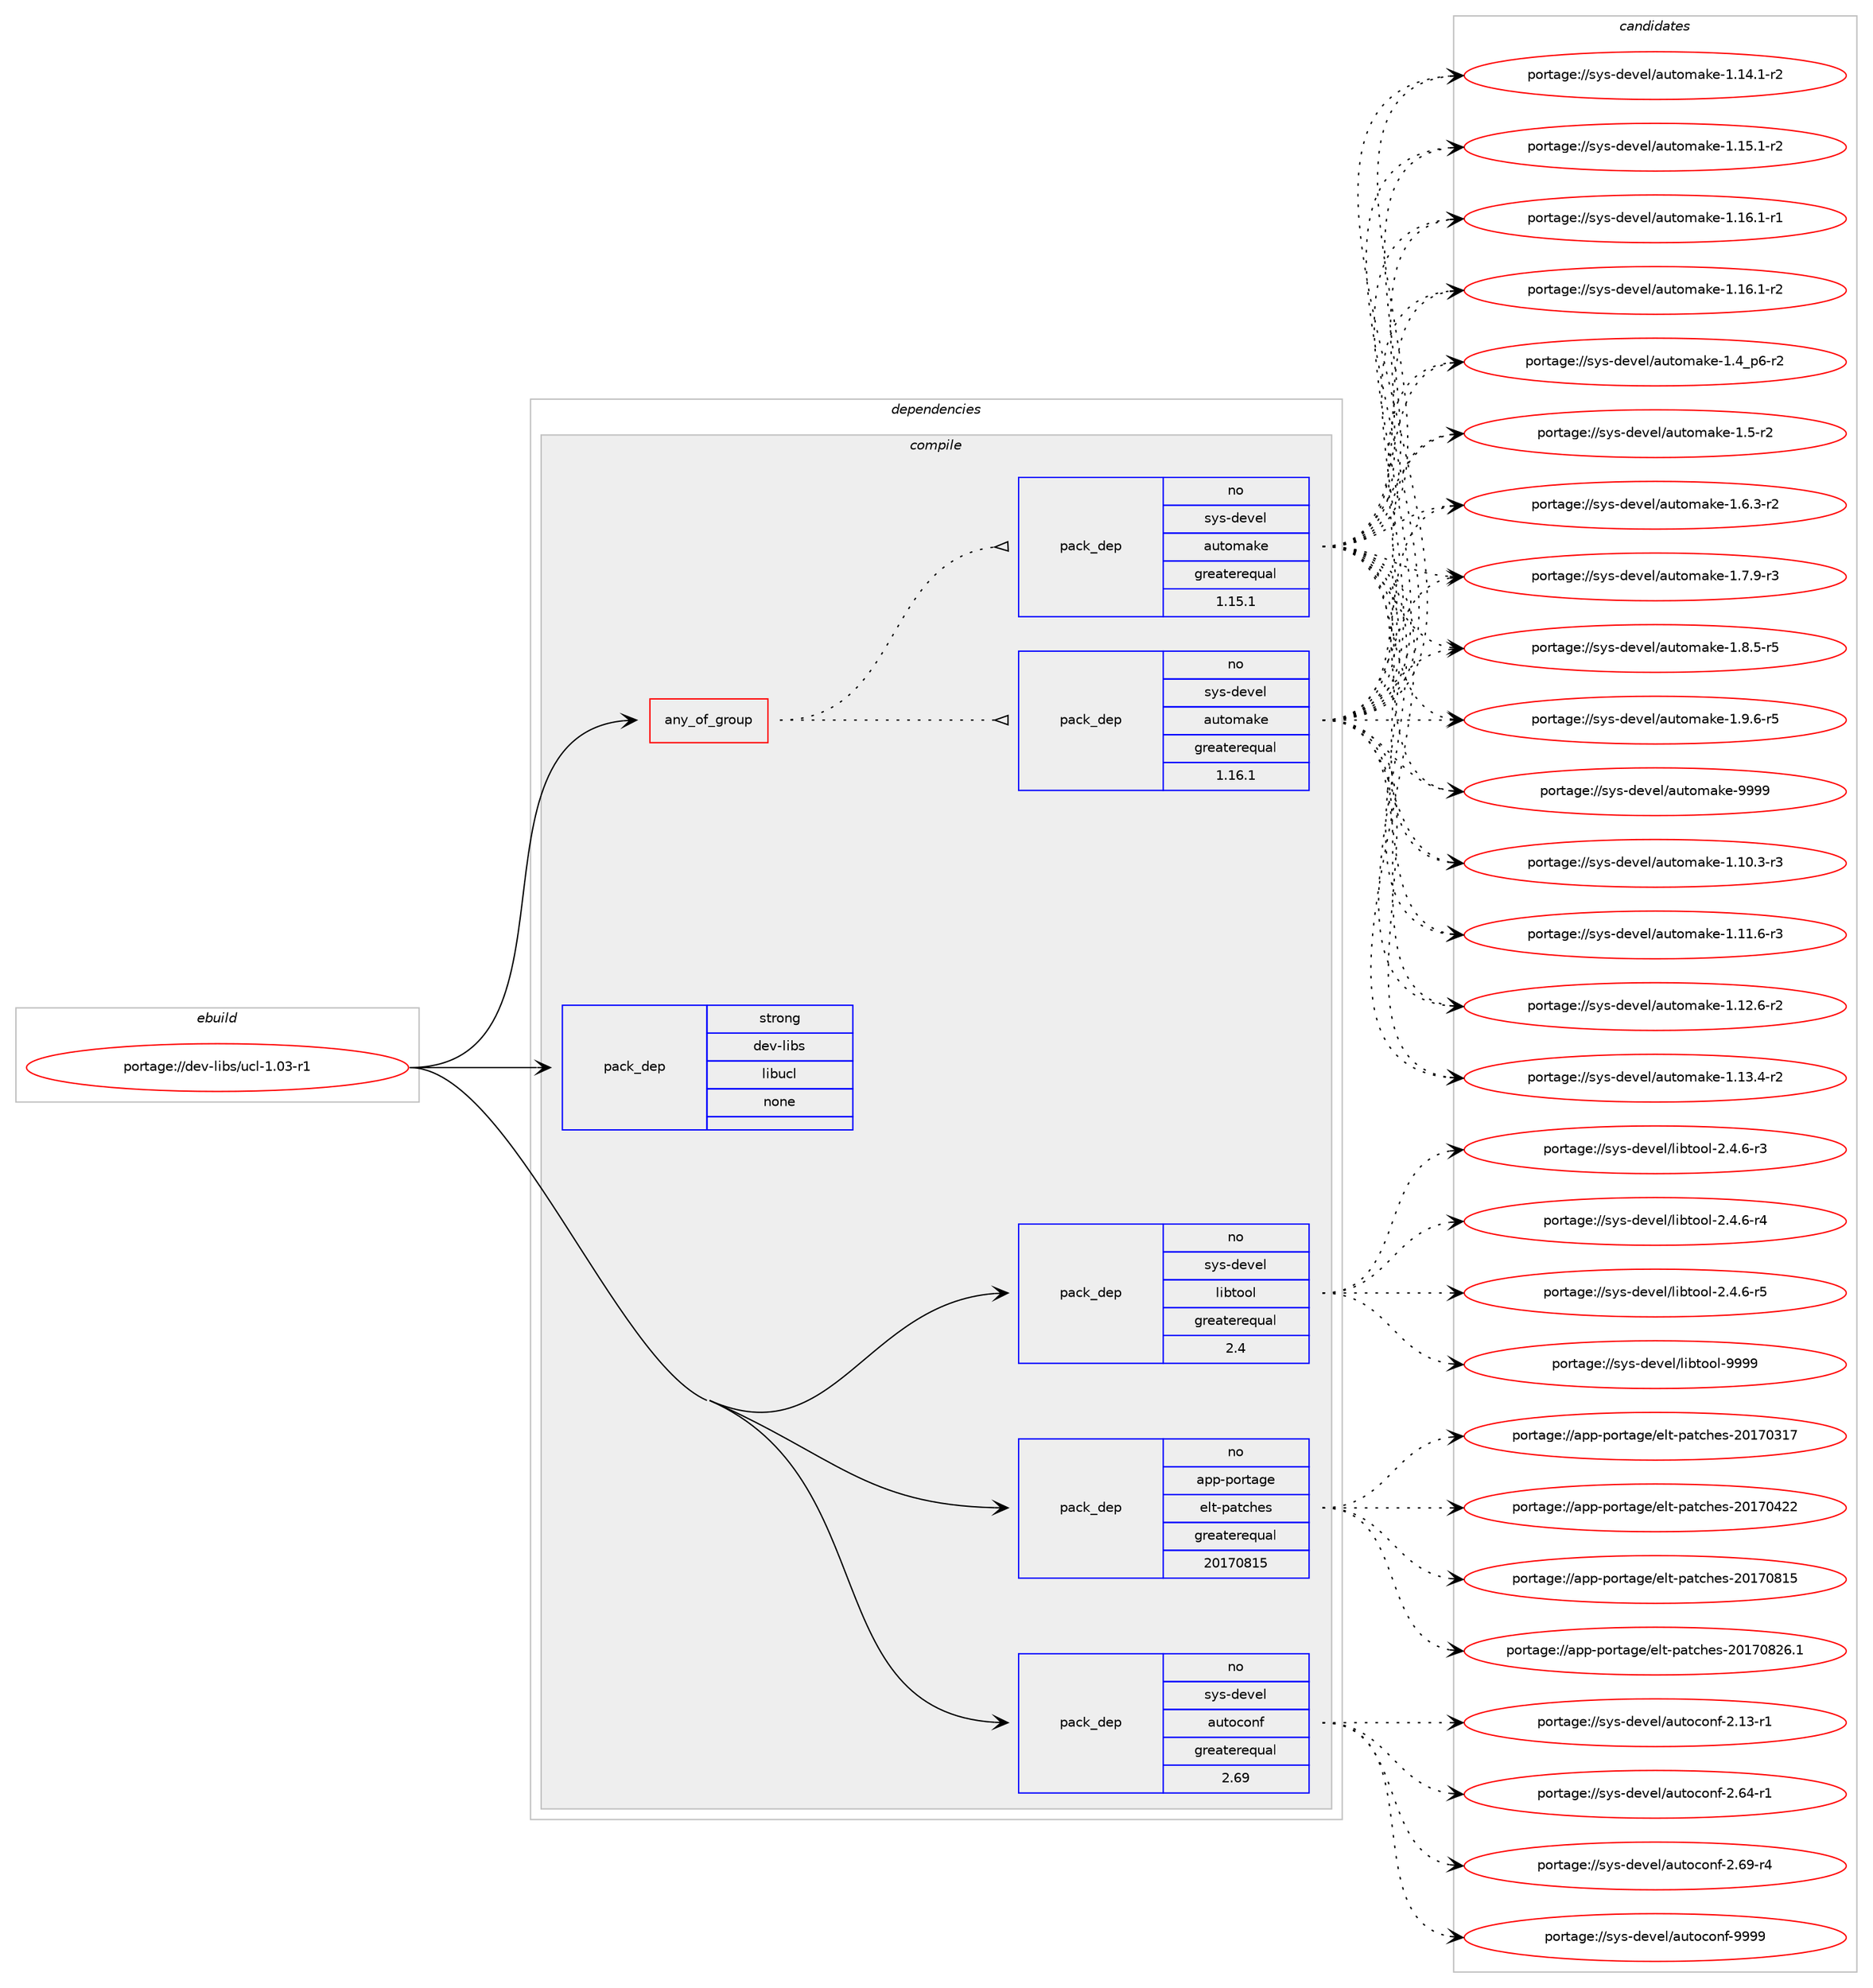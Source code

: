 digraph prolog {

# *************
# Graph options
# *************

newrank=true;
concentrate=true;
compound=true;
graph [rankdir=LR,fontname=Helvetica,fontsize=10,ranksep=1.5];#, ranksep=2.5, nodesep=0.2];
edge  [arrowhead=vee];
node  [fontname=Helvetica,fontsize=10];

# **********
# The ebuild
# **********

subgraph cluster_leftcol {
color=gray;
rank=same;
label=<<i>ebuild</i>>;
id [label="portage://dev-libs/ucl-1.03-r1", color=red, width=4, href="../dev-libs/ucl-1.03-r1.svg"];
}

# ****************
# The dependencies
# ****************

subgraph cluster_midcol {
color=gray;
label=<<i>dependencies</i>>;
subgraph cluster_compile {
fillcolor="#eeeeee";
style=filled;
label=<<i>compile</i>>;
subgraph any3060 {
dependency104166 [label=<<TABLE BORDER="0" CELLBORDER="1" CELLSPACING="0" CELLPADDING="4"><TR><TD CELLPADDING="10">any_of_group</TD></TR></TABLE>>, shape=none, color=red];subgraph pack79163 {
dependency104167 [label=<<TABLE BORDER="0" CELLBORDER="1" CELLSPACING="0" CELLPADDING="4" WIDTH="220"><TR><TD ROWSPAN="6" CELLPADDING="30">pack_dep</TD></TR><TR><TD WIDTH="110">no</TD></TR><TR><TD>sys-devel</TD></TR><TR><TD>automake</TD></TR><TR><TD>greaterequal</TD></TR><TR><TD>1.16.1</TD></TR></TABLE>>, shape=none, color=blue];
}
dependency104166:e -> dependency104167:w [weight=20,style="dotted",arrowhead="oinv"];
subgraph pack79164 {
dependency104168 [label=<<TABLE BORDER="0" CELLBORDER="1" CELLSPACING="0" CELLPADDING="4" WIDTH="220"><TR><TD ROWSPAN="6" CELLPADDING="30">pack_dep</TD></TR><TR><TD WIDTH="110">no</TD></TR><TR><TD>sys-devel</TD></TR><TR><TD>automake</TD></TR><TR><TD>greaterequal</TD></TR><TR><TD>1.15.1</TD></TR></TABLE>>, shape=none, color=blue];
}
dependency104166:e -> dependency104168:w [weight=20,style="dotted",arrowhead="oinv"];
}
id:e -> dependency104166:w [weight=20,style="solid",arrowhead="vee"];
subgraph pack79165 {
dependency104169 [label=<<TABLE BORDER="0" CELLBORDER="1" CELLSPACING="0" CELLPADDING="4" WIDTH="220"><TR><TD ROWSPAN="6" CELLPADDING="30">pack_dep</TD></TR><TR><TD WIDTH="110">no</TD></TR><TR><TD>app-portage</TD></TR><TR><TD>elt-patches</TD></TR><TR><TD>greaterequal</TD></TR><TR><TD>20170815</TD></TR></TABLE>>, shape=none, color=blue];
}
id:e -> dependency104169:w [weight=20,style="solid",arrowhead="vee"];
subgraph pack79166 {
dependency104170 [label=<<TABLE BORDER="0" CELLBORDER="1" CELLSPACING="0" CELLPADDING="4" WIDTH="220"><TR><TD ROWSPAN="6" CELLPADDING="30">pack_dep</TD></TR><TR><TD WIDTH="110">no</TD></TR><TR><TD>sys-devel</TD></TR><TR><TD>autoconf</TD></TR><TR><TD>greaterequal</TD></TR><TR><TD>2.69</TD></TR></TABLE>>, shape=none, color=blue];
}
id:e -> dependency104170:w [weight=20,style="solid",arrowhead="vee"];
subgraph pack79167 {
dependency104171 [label=<<TABLE BORDER="0" CELLBORDER="1" CELLSPACING="0" CELLPADDING="4" WIDTH="220"><TR><TD ROWSPAN="6" CELLPADDING="30">pack_dep</TD></TR><TR><TD WIDTH="110">no</TD></TR><TR><TD>sys-devel</TD></TR><TR><TD>libtool</TD></TR><TR><TD>greaterequal</TD></TR><TR><TD>2.4</TD></TR></TABLE>>, shape=none, color=blue];
}
id:e -> dependency104171:w [weight=20,style="solid",arrowhead="vee"];
subgraph pack79168 {
dependency104172 [label=<<TABLE BORDER="0" CELLBORDER="1" CELLSPACING="0" CELLPADDING="4" WIDTH="220"><TR><TD ROWSPAN="6" CELLPADDING="30">pack_dep</TD></TR><TR><TD WIDTH="110">strong</TD></TR><TR><TD>dev-libs</TD></TR><TR><TD>libucl</TD></TR><TR><TD>none</TD></TR><TR><TD></TD></TR></TABLE>>, shape=none, color=blue];
}
id:e -> dependency104172:w [weight=20,style="solid",arrowhead="vee"];
}
subgraph cluster_compileandrun {
fillcolor="#eeeeee";
style=filled;
label=<<i>compile and run</i>>;
}
subgraph cluster_run {
fillcolor="#eeeeee";
style=filled;
label=<<i>run</i>>;
}
}

# **************
# The candidates
# **************

subgraph cluster_choices {
rank=same;
color=gray;
label=<<i>candidates</i>>;

subgraph choice79163 {
color=black;
nodesep=1;
choiceportage11512111545100101118101108479711711611110997107101454946494846514511451 [label="portage://sys-devel/automake-1.10.3-r3", color=red, width=4,href="../sys-devel/automake-1.10.3-r3.svg"];
choiceportage11512111545100101118101108479711711611110997107101454946494946544511451 [label="portage://sys-devel/automake-1.11.6-r3", color=red, width=4,href="../sys-devel/automake-1.11.6-r3.svg"];
choiceportage11512111545100101118101108479711711611110997107101454946495046544511450 [label="portage://sys-devel/automake-1.12.6-r2", color=red, width=4,href="../sys-devel/automake-1.12.6-r2.svg"];
choiceportage11512111545100101118101108479711711611110997107101454946495146524511450 [label="portage://sys-devel/automake-1.13.4-r2", color=red, width=4,href="../sys-devel/automake-1.13.4-r2.svg"];
choiceportage11512111545100101118101108479711711611110997107101454946495246494511450 [label="portage://sys-devel/automake-1.14.1-r2", color=red, width=4,href="../sys-devel/automake-1.14.1-r2.svg"];
choiceportage11512111545100101118101108479711711611110997107101454946495346494511450 [label="portage://sys-devel/automake-1.15.1-r2", color=red, width=4,href="../sys-devel/automake-1.15.1-r2.svg"];
choiceportage11512111545100101118101108479711711611110997107101454946495446494511449 [label="portage://sys-devel/automake-1.16.1-r1", color=red, width=4,href="../sys-devel/automake-1.16.1-r1.svg"];
choiceportage11512111545100101118101108479711711611110997107101454946495446494511450 [label="portage://sys-devel/automake-1.16.1-r2", color=red, width=4,href="../sys-devel/automake-1.16.1-r2.svg"];
choiceportage115121115451001011181011084797117116111109971071014549465295112544511450 [label="portage://sys-devel/automake-1.4_p6-r2", color=red, width=4,href="../sys-devel/automake-1.4_p6-r2.svg"];
choiceportage11512111545100101118101108479711711611110997107101454946534511450 [label="portage://sys-devel/automake-1.5-r2", color=red, width=4,href="../sys-devel/automake-1.5-r2.svg"];
choiceportage115121115451001011181011084797117116111109971071014549465446514511450 [label="portage://sys-devel/automake-1.6.3-r2", color=red, width=4,href="../sys-devel/automake-1.6.3-r2.svg"];
choiceportage115121115451001011181011084797117116111109971071014549465546574511451 [label="portage://sys-devel/automake-1.7.9-r3", color=red, width=4,href="../sys-devel/automake-1.7.9-r3.svg"];
choiceportage115121115451001011181011084797117116111109971071014549465646534511453 [label="portage://sys-devel/automake-1.8.5-r5", color=red, width=4,href="../sys-devel/automake-1.8.5-r5.svg"];
choiceportage115121115451001011181011084797117116111109971071014549465746544511453 [label="portage://sys-devel/automake-1.9.6-r5", color=red, width=4,href="../sys-devel/automake-1.9.6-r5.svg"];
choiceportage115121115451001011181011084797117116111109971071014557575757 [label="portage://sys-devel/automake-9999", color=red, width=4,href="../sys-devel/automake-9999.svg"];
dependency104167:e -> choiceportage11512111545100101118101108479711711611110997107101454946494846514511451:w [style=dotted,weight="100"];
dependency104167:e -> choiceportage11512111545100101118101108479711711611110997107101454946494946544511451:w [style=dotted,weight="100"];
dependency104167:e -> choiceportage11512111545100101118101108479711711611110997107101454946495046544511450:w [style=dotted,weight="100"];
dependency104167:e -> choiceportage11512111545100101118101108479711711611110997107101454946495146524511450:w [style=dotted,weight="100"];
dependency104167:e -> choiceportage11512111545100101118101108479711711611110997107101454946495246494511450:w [style=dotted,weight="100"];
dependency104167:e -> choiceportage11512111545100101118101108479711711611110997107101454946495346494511450:w [style=dotted,weight="100"];
dependency104167:e -> choiceportage11512111545100101118101108479711711611110997107101454946495446494511449:w [style=dotted,weight="100"];
dependency104167:e -> choiceportage11512111545100101118101108479711711611110997107101454946495446494511450:w [style=dotted,weight="100"];
dependency104167:e -> choiceportage115121115451001011181011084797117116111109971071014549465295112544511450:w [style=dotted,weight="100"];
dependency104167:e -> choiceportage11512111545100101118101108479711711611110997107101454946534511450:w [style=dotted,weight="100"];
dependency104167:e -> choiceportage115121115451001011181011084797117116111109971071014549465446514511450:w [style=dotted,weight="100"];
dependency104167:e -> choiceportage115121115451001011181011084797117116111109971071014549465546574511451:w [style=dotted,weight="100"];
dependency104167:e -> choiceportage115121115451001011181011084797117116111109971071014549465646534511453:w [style=dotted,weight="100"];
dependency104167:e -> choiceportage115121115451001011181011084797117116111109971071014549465746544511453:w [style=dotted,weight="100"];
dependency104167:e -> choiceportage115121115451001011181011084797117116111109971071014557575757:w [style=dotted,weight="100"];
}
subgraph choice79164 {
color=black;
nodesep=1;
choiceportage11512111545100101118101108479711711611110997107101454946494846514511451 [label="portage://sys-devel/automake-1.10.3-r3", color=red, width=4,href="../sys-devel/automake-1.10.3-r3.svg"];
choiceportage11512111545100101118101108479711711611110997107101454946494946544511451 [label="portage://sys-devel/automake-1.11.6-r3", color=red, width=4,href="../sys-devel/automake-1.11.6-r3.svg"];
choiceportage11512111545100101118101108479711711611110997107101454946495046544511450 [label="portage://sys-devel/automake-1.12.6-r2", color=red, width=4,href="../sys-devel/automake-1.12.6-r2.svg"];
choiceportage11512111545100101118101108479711711611110997107101454946495146524511450 [label="portage://sys-devel/automake-1.13.4-r2", color=red, width=4,href="../sys-devel/automake-1.13.4-r2.svg"];
choiceportage11512111545100101118101108479711711611110997107101454946495246494511450 [label="portage://sys-devel/automake-1.14.1-r2", color=red, width=4,href="../sys-devel/automake-1.14.1-r2.svg"];
choiceportage11512111545100101118101108479711711611110997107101454946495346494511450 [label="portage://sys-devel/automake-1.15.1-r2", color=red, width=4,href="../sys-devel/automake-1.15.1-r2.svg"];
choiceportage11512111545100101118101108479711711611110997107101454946495446494511449 [label="portage://sys-devel/automake-1.16.1-r1", color=red, width=4,href="../sys-devel/automake-1.16.1-r1.svg"];
choiceportage11512111545100101118101108479711711611110997107101454946495446494511450 [label="portage://sys-devel/automake-1.16.1-r2", color=red, width=4,href="../sys-devel/automake-1.16.1-r2.svg"];
choiceportage115121115451001011181011084797117116111109971071014549465295112544511450 [label="portage://sys-devel/automake-1.4_p6-r2", color=red, width=4,href="../sys-devel/automake-1.4_p6-r2.svg"];
choiceportage11512111545100101118101108479711711611110997107101454946534511450 [label="portage://sys-devel/automake-1.5-r2", color=red, width=4,href="../sys-devel/automake-1.5-r2.svg"];
choiceportage115121115451001011181011084797117116111109971071014549465446514511450 [label="portage://sys-devel/automake-1.6.3-r2", color=red, width=4,href="../sys-devel/automake-1.6.3-r2.svg"];
choiceportage115121115451001011181011084797117116111109971071014549465546574511451 [label="portage://sys-devel/automake-1.7.9-r3", color=red, width=4,href="../sys-devel/automake-1.7.9-r3.svg"];
choiceportage115121115451001011181011084797117116111109971071014549465646534511453 [label="portage://sys-devel/automake-1.8.5-r5", color=red, width=4,href="../sys-devel/automake-1.8.5-r5.svg"];
choiceportage115121115451001011181011084797117116111109971071014549465746544511453 [label="portage://sys-devel/automake-1.9.6-r5", color=red, width=4,href="../sys-devel/automake-1.9.6-r5.svg"];
choiceportage115121115451001011181011084797117116111109971071014557575757 [label="portage://sys-devel/automake-9999", color=red, width=4,href="../sys-devel/automake-9999.svg"];
dependency104168:e -> choiceportage11512111545100101118101108479711711611110997107101454946494846514511451:w [style=dotted,weight="100"];
dependency104168:e -> choiceportage11512111545100101118101108479711711611110997107101454946494946544511451:w [style=dotted,weight="100"];
dependency104168:e -> choiceportage11512111545100101118101108479711711611110997107101454946495046544511450:w [style=dotted,weight="100"];
dependency104168:e -> choiceportage11512111545100101118101108479711711611110997107101454946495146524511450:w [style=dotted,weight="100"];
dependency104168:e -> choiceportage11512111545100101118101108479711711611110997107101454946495246494511450:w [style=dotted,weight="100"];
dependency104168:e -> choiceportage11512111545100101118101108479711711611110997107101454946495346494511450:w [style=dotted,weight="100"];
dependency104168:e -> choiceportage11512111545100101118101108479711711611110997107101454946495446494511449:w [style=dotted,weight="100"];
dependency104168:e -> choiceportage11512111545100101118101108479711711611110997107101454946495446494511450:w [style=dotted,weight="100"];
dependency104168:e -> choiceportage115121115451001011181011084797117116111109971071014549465295112544511450:w [style=dotted,weight="100"];
dependency104168:e -> choiceportage11512111545100101118101108479711711611110997107101454946534511450:w [style=dotted,weight="100"];
dependency104168:e -> choiceportage115121115451001011181011084797117116111109971071014549465446514511450:w [style=dotted,weight="100"];
dependency104168:e -> choiceportage115121115451001011181011084797117116111109971071014549465546574511451:w [style=dotted,weight="100"];
dependency104168:e -> choiceportage115121115451001011181011084797117116111109971071014549465646534511453:w [style=dotted,weight="100"];
dependency104168:e -> choiceportage115121115451001011181011084797117116111109971071014549465746544511453:w [style=dotted,weight="100"];
dependency104168:e -> choiceportage115121115451001011181011084797117116111109971071014557575757:w [style=dotted,weight="100"];
}
subgraph choice79165 {
color=black;
nodesep=1;
choiceportage97112112451121111141169710310147101108116451129711699104101115455048495548514955 [label="portage://app-portage/elt-patches-20170317", color=red, width=4,href="../app-portage/elt-patches-20170317.svg"];
choiceportage97112112451121111141169710310147101108116451129711699104101115455048495548525050 [label="portage://app-portage/elt-patches-20170422", color=red, width=4,href="../app-portage/elt-patches-20170422.svg"];
choiceportage97112112451121111141169710310147101108116451129711699104101115455048495548564953 [label="portage://app-portage/elt-patches-20170815", color=red, width=4,href="../app-portage/elt-patches-20170815.svg"];
choiceportage971121124511211111411697103101471011081164511297116991041011154550484955485650544649 [label="portage://app-portage/elt-patches-20170826.1", color=red, width=4,href="../app-portage/elt-patches-20170826.1.svg"];
dependency104169:e -> choiceportage97112112451121111141169710310147101108116451129711699104101115455048495548514955:w [style=dotted,weight="100"];
dependency104169:e -> choiceportage97112112451121111141169710310147101108116451129711699104101115455048495548525050:w [style=dotted,weight="100"];
dependency104169:e -> choiceportage97112112451121111141169710310147101108116451129711699104101115455048495548564953:w [style=dotted,weight="100"];
dependency104169:e -> choiceportage971121124511211111411697103101471011081164511297116991041011154550484955485650544649:w [style=dotted,weight="100"];
}
subgraph choice79166 {
color=black;
nodesep=1;
choiceportage1151211154510010111810110847971171161119911111010245504649514511449 [label="portage://sys-devel/autoconf-2.13-r1", color=red, width=4,href="../sys-devel/autoconf-2.13-r1.svg"];
choiceportage1151211154510010111810110847971171161119911111010245504654524511449 [label="portage://sys-devel/autoconf-2.64-r1", color=red, width=4,href="../sys-devel/autoconf-2.64-r1.svg"];
choiceportage1151211154510010111810110847971171161119911111010245504654574511452 [label="portage://sys-devel/autoconf-2.69-r4", color=red, width=4,href="../sys-devel/autoconf-2.69-r4.svg"];
choiceportage115121115451001011181011084797117116111991111101024557575757 [label="portage://sys-devel/autoconf-9999", color=red, width=4,href="../sys-devel/autoconf-9999.svg"];
dependency104170:e -> choiceportage1151211154510010111810110847971171161119911111010245504649514511449:w [style=dotted,weight="100"];
dependency104170:e -> choiceportage1151211154510010111810110847971171161119911111010245504654524511449:w [style=dotted,weight="100"];
dependency104170:e -> choiceportage1151211154510010111810110847971171161119911111010245504654574511452:w [style=dotted,weight="100"];
dependency104170:e -> choiceportage115121115451001011181011084797117116111991111101024557575757:w [style=dotted,weight="100"];
}
subgraph choice79167 {
color=black;
nodesep=1;
choiceportage1151211154510010111810110847108105981161111111084550465246544511451 [label="portage://sys-devel/libtool-2.4.6-r3", color=red, width=4,href="../sys-devel/libtool-2.4.6-r3.svg"];
choiceportage1151211154510010111810110847108105981161111111084550465246544511452 [label="portage://sys-devel/libtool-2.4.6-r4", color=red, width=4,href="../sys-devel/libtool-2.4.6-r4.svg"];
choiceportage1151211154510010111810110847108105981161111111084550465246544511453 [label="portage://sys-devel/libtool-2.4.6-r5", color=red, width=4,href="../sys-devel/libtool-2.4.6-r5.svg"];
choiceportage1151211154510010111810110847108105981161111111084557575757 [label="portage://sys-devel/libtool-9999", color=red, width=4,href="../sys-devel/libtool-9999.svg"];
dependency104171:e -> choiceportage1151211154510010111810110847108105981161111111084550465246544511451:w [style=dotted,weight="100"];
dependency104171:e -> choiceportage1151211154510010111810110847108105981161111111084550465246544511452:w [style=dotted,weight="100"];
dependency104171:e -> choiceportage1151211154510010111810110847108105981161111111084550465246544511453:w [style=dotted,weight="100"];
dependency104171:e -> choiceportage1151211154510010111810110847108105981161111111084557575757:w [style=dotted,weight="100"];
}
subgraph choice79168 {
color=black;
nodesep=1;
}
}

}
